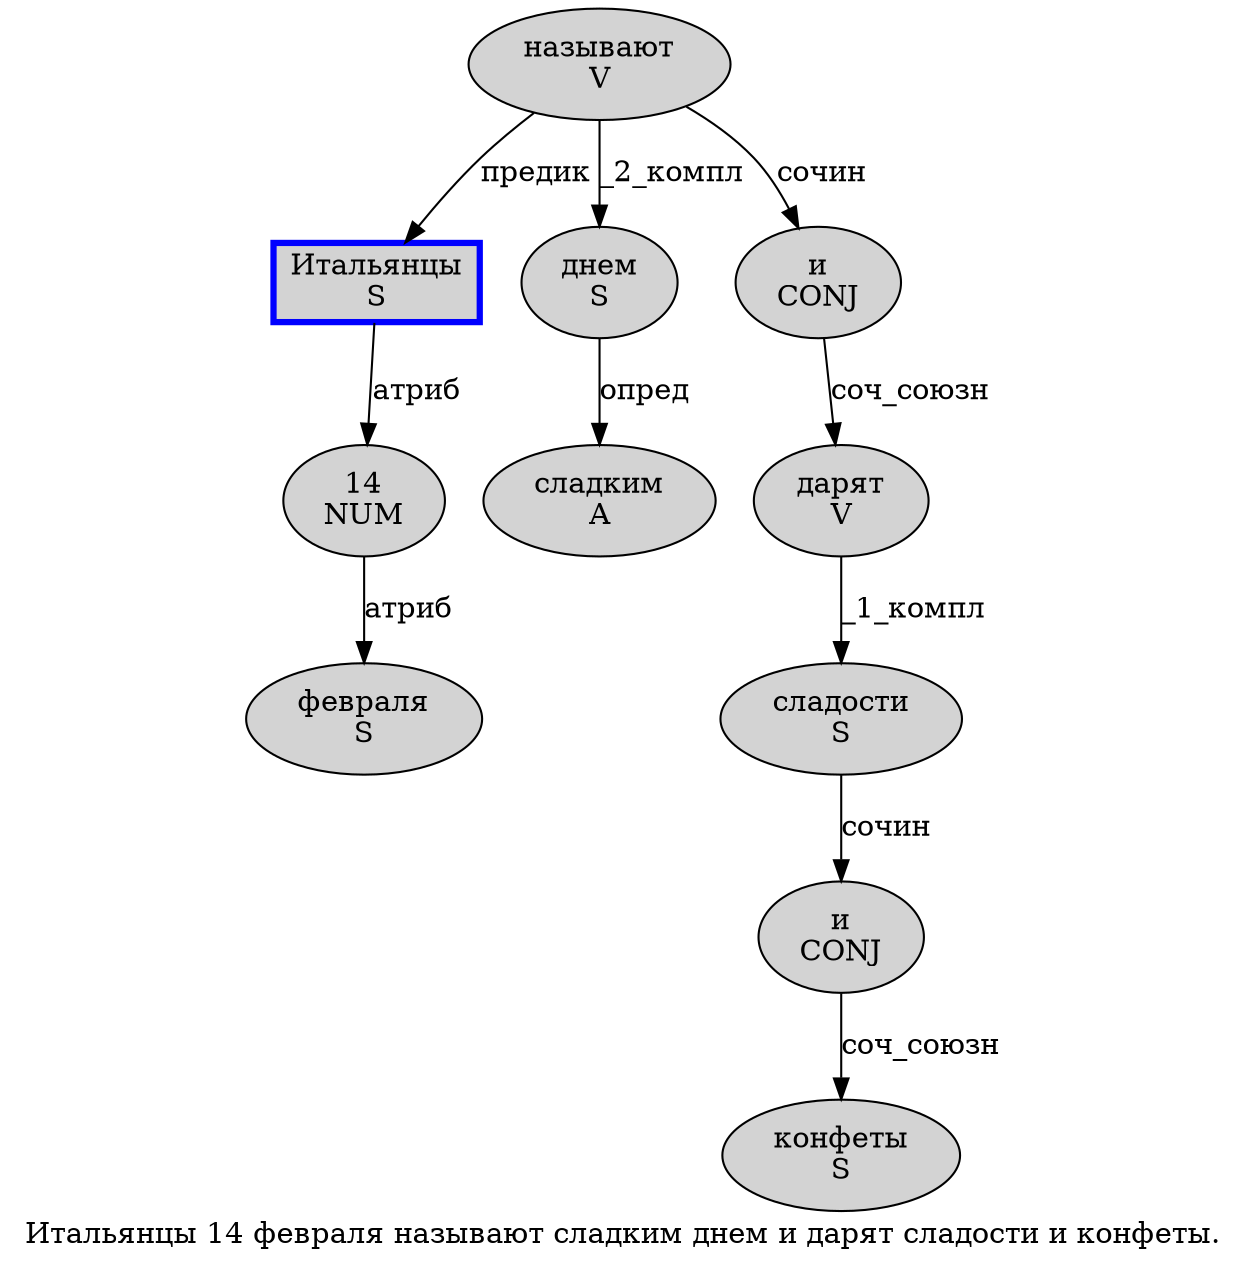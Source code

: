 digraph SENTENCE_1499 {
	graph [label="Итальянцы 14 февраля называют сладким днем и дарят сладости и конфеты."]
	node [style=filled]
		0 [label="Итальянцы
S" color=blue fillcolor=lightgray penwidth=3 shape=box]
		1 [label="14
NUM" color="" fillcolor=lightgray penwidth=1 shape=ellipse]
		2 [label="февраля
S" color="" fillcolor=lightgray penwidth=1 shape=ellipse]
		3 [label="называют
V" color="" fillcolor=lightgray penwidth=1 shape=ellipse]
		4 [label="сладким
A" color="" fillcolor=lightgray penwidth=1 shape=ellipse]
		5 [label="днем
S" color="" fillcolor=lightgray penwidth=1 shape=ellipse]
		6 [label="и
CONJ" color="" fillcolor=lightgray penwidth=1 shape=ellipse]
		7 [label="дарят
V" color="" fillcolor=lightgray penwidth=1 shape=ellipse]
		8 [label="сладости
S" color="" fillcolor=lightgray penwidth=1 shape=ellipse]
		9 [label="и
CONJ" color="" fillcolor=lightgray penwidth=1 shape=ellipse]
		10 [label="конфеты
S" color="" fillcolor=lightgray penwidth=1 shape=ellipse]
			1 -> 2 [label="атриб"]
			3 -> 0 [label="предик"]
			3 -> 5 [label="_2_компл"]
			3 -> 6 [label="сочин"]
			5 -> 4 [label="опред"]
			6 -> 7 [label="соч_союзн"]
			7 -> 8 [label="_1_компл"]
			8 -> 9 [label="сочин"]
			9 -> 10 [label="соч_союзн"]
			0 -> 1 [label="атриб"]
}
